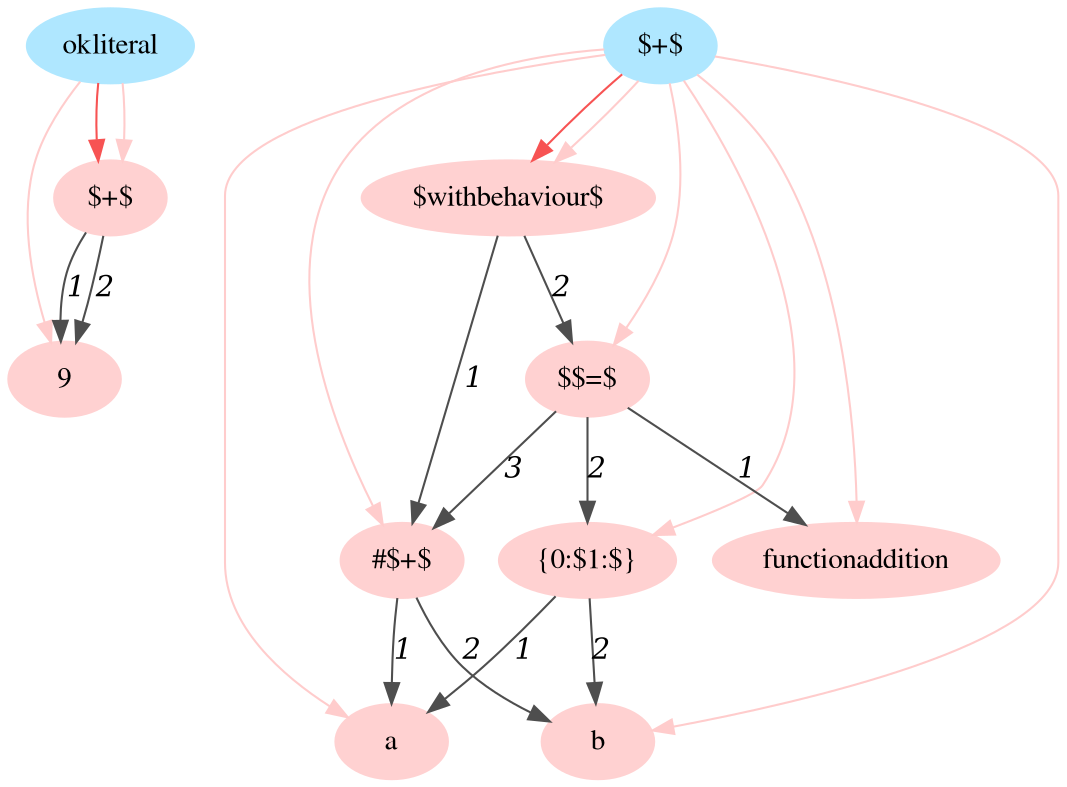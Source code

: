 digraph g{node_2242 [shape=ellipse, style=filled, color="#afe7ff", fontname="Times", label="okliteral" ]
node_2243 [shape=ellipse, style=filled, color="#afe7ff", fontname="Times", label="$+$" ]
node_2294 [shape=ellipse, style=filled, color="#ffd1d1", fontname="Times", label="a" ]
node_2299 [shape=ellipse, style=filled, color="#ffd1d1", fontname="Times", label="b" ]
node_2304 [shape=ellipse, style=filled, color="#ffd1d1", fontname="Times", label="#$+$" ]
node_2310 [shape=ellipse, style=filled, color="#ffd1d1", fontname="Times", label="functionaddition" ]
node_2313 [shape=ellipse, style=filled, color="#ffd1d1", fontname="Times", label="{0:$1:$}" ]
node_2318 [shape=ellipse, style=filled, color="#ffd1d1", fontname="Times", label="$$=$" ]
node_2324 [shape=ellipse, style=filled, color="#ffd1d1", fontname="Times", label="$withbehaviour$" ]
node_2329 [shape=ellipse, style=filled, color="#ffd1d1", fontname="Times", label="9" ]
node_2333 [shape=ellipse, style=filled, color="#ffd1d1", fontname="Times", label="$+$" ]
node_2304 -> node_2294 [dir=forward, arrowHead=normal, fontname="Times-Italic", arrowsize=1, color="#4e4e4e", label="1" ]
node_2304 -> node_2299 [dir=forward, arrowHead=normal, fontname="Times-Italic", arrowsize=1, color="#4e4e4e", label="2" ]
node_2313 -> node_2294 [dir=forward, arrowHead=normal, fontname="Times-Italic", arrowsize=1, color="#4e4e4e", label="1" ]
node_2313 -> node_2299 [dir=forward, arrowHead=normal, fontname="Times-Italic", arrowsize=1, color="#4e4e4e", label="2" ]
node_2318 -> node_2304 [dir=forward, arrowHead=normal, fontname="Times-Italic", arrowsize=1, color="#4e4e4e", label="3" ]
node_2318 -> node_2310 [dir=forward, arrowHead=normal, fontname="Times-Italic", arrowsize=1, color="#4e4e4e", label="1" ]
node_2318 -> node_2313 [dir=forward, arrowHead=normal, fontname="Times-Italic", arrowsize=1, color="#4e4e4e", label="2" ]
node_2324 -> node_2304 [dir=forward, arrowHead=normal, fontname="Times-Italic", arrowsize=1, color="#4e4e4e", label="1" ]
node_2324 -> node_2318 [dir=forward, arrowHead=normal, fontname="Times-Italic", arrowsize=1, color="#4e4e4e", label="2" ]
node_2333 -> node_2329 [dir=forward, arrowHead=normal, fontname="Times-Italic", arrowsize=1, color="#4e4e4e", label="1" ]
node_2333 -> node_2329 [dir=forward, arrowHead=normal, fontname="Times-Italic", arrowsize=1, color="#4e4e4e", label="2" ]
node_2243 -> node_2324 [dir=forward, arrowHead=normal, fontname="Times-Italic", arrowsize=1, color="#f75353", label="" ]
node_2242 -> node_2333 [dir=forward, arrowHead=normal, fontname="Times-Italic", arrowsize=1, color="#f75353", label="" ]
node_2243 -> node_2294 [dir=forward, arrowHead=normal, fontname="Times-Italic", arrowsize=1, color="#ffcccc", label="" ]
node_2243 -> node_2299 [dir=forward, arrowHead=normal, fontname="Times-Italic", arrowsize=1, color="#ffcccc", label="" ]
node_2243 -> node_2304 [dir=forward, arrowHead=normal, fontname="Times-Italic", arrowsize=1, color="#ffcccc", label="" ]
node_2243 -> node_2310 [dir=forward, arrowHead=normal, fontname="Times-Italic", arrowsize=1, color="#ffcccc", label="" ]
node_2243 -> node_2313 [dir=forward, arrowHead=normal, fontname="Times-Italic", arrowsize=1, color="#ffcccc", label="" ]
node_2243 -> node_2318 [dir=forward, arrowHead=normal, fontname="Times-Italic", arrowsize=1, color="#ffcccc", label="" ]
node_2243 -> node_2324 [dir=forward, arrowHead=normal, fontname="Times-Italic", arrowsize=1, color="#ffcccc", label="" ]
node_2242 -> node_2329 [dir=forward, arrowHead=normal, fontname="Times-Italic", arrowsize=1, color="#ffcccc", label="" ]
node_2242 -> node_2333 [dir=forward, arrowHead=normal, fontname="Times-Italic", arrowsize=1, color="#ffcccc", label="" ]
}